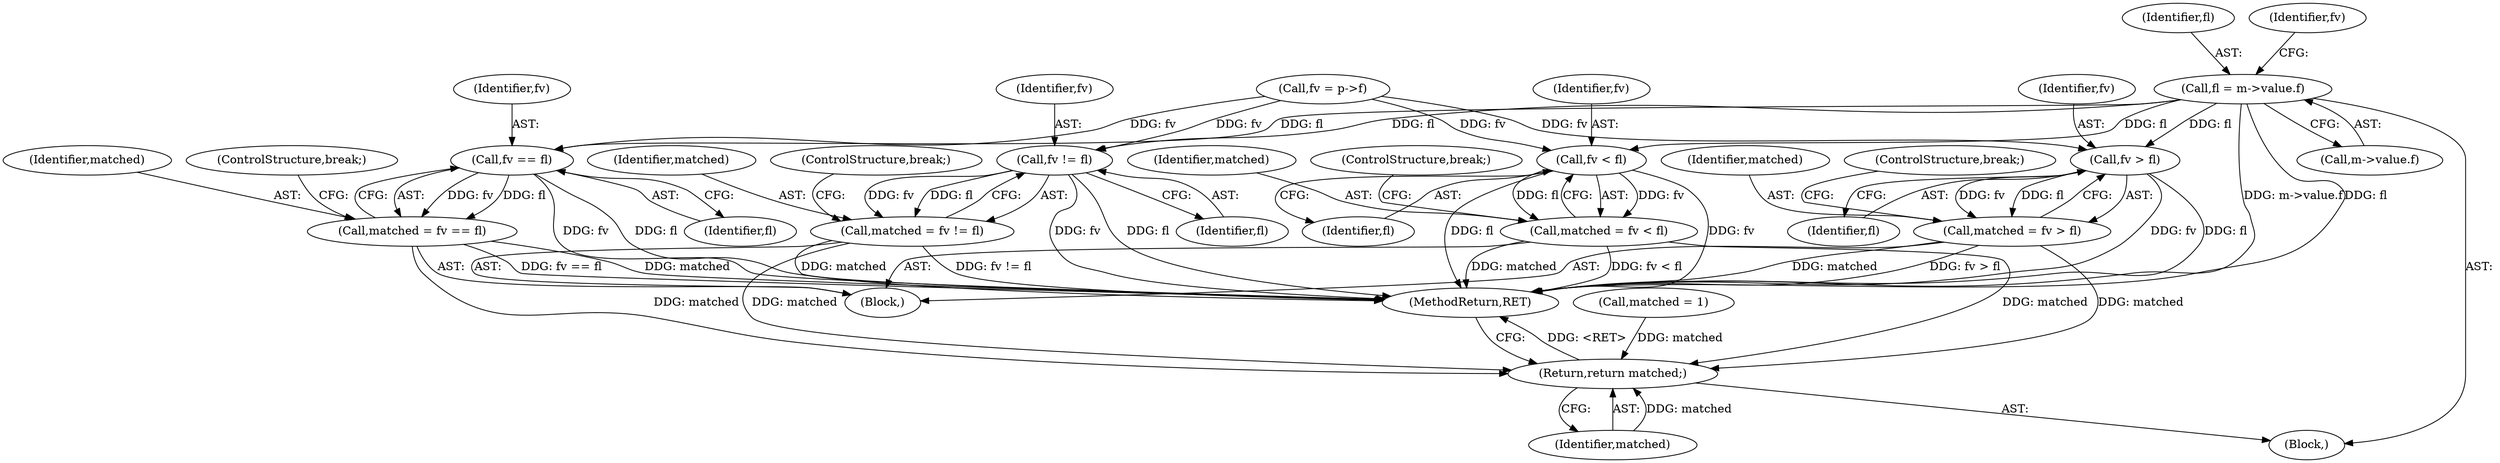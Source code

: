 digraph "0_file_74cafd7de9ec99a14f4480927580e501c8f852c3@pointer" {
"1000188" [label="(Call,fl = m->value.f)"];
"1000213" [label="(Call,fv != fl)"];
"1000211" [label="(Call,matched = fv != fl)"];
"1000248" [label="(Return,return matched;)"];
"1000220" [label="(Call,fv == fl)"];
"1000218" [label="(Call,matched = fv == fl)"];
"1000227" [label="(Call,fv > fl)"];
"1000225" [label="(Call,matched = fv > fl)"];
"1000234" [label="(Call,fv < fl)"];
"1000232" [label="(Call,matched = fv < fl)"];
"1000227" [label="(Call,fv > fl)"];
"1000204" [label="(Block,)"];
"1000190" [label="(Call,m->value.f)"];
"1000226" [label="(Identifier,matched)"];
"1000220" [label="(Call,fv == fl)"];
"1000218" [label="(Call,matched = fv == fl)"];
"1000195" [label="(Call,fv = p->f)"];
"1000212" [label="(Identifier,matched)"];
"1000230" [label="(ControlStructure,break;)"];
"1000219" [label="(Identifier,matched)"];
"1000211" [label="(Call,matched = fv != fl)"];
"1000234" [label="(Call,fv < fl)"];
"1000214" [label="(Identifier,fv)"];
"1000229" [label="(Identifier,fl)"];
"1000248" [label="(Return,return matched;)"];
"1000236" [label="(Identifier,fl)"];
"1000189" [label="(Identifier,fl)"];
"1000249" [label="(Identifier,matched)"];
"1000213" [label="(Call,fv != fl)"];
"1000233" [label="(Identifier,matched)"];
"1000994" [label="(MethodReturn,RET)"];
"1000235" [label="(Identifier,fv)"];
"1000221" [label="(Identifier,fv)"];
"1000215" [label="(Identifier,fl)"];
"1000237" [label="(ControlStructure,break;)"];
"1000206" [label="(Call,matched = 1)"];
"1000196" [label="(Identifier,fv)"];
"1000228" [label="(Identifier,fv)"];
"1000132" [label="(Block,)"];
"1000232" [label="(Call,matched = fv < fl)"];
"1000223" [label="(ControlStructure,break;)"];
"1000225" [label="(Call,matched = fv > fl)"];
"1000188" [label="(Call,fl = m->value.f)"];
"1000216" [label="(ControlStructure,break;)"];
"1000222" [label="(Identifier,fl)"];
"1000188" -> "1000132"  [label="AST: "];
"1000188" -> "1000190"  [label="CFG: "];
"1000189" -> "1000188"  [label="AST: "];
"1000190" -> "1000188"  [label="AST: "];
"1000196" -> "1000188"  [label="CFG: "];
"1000188" -> "1000994"  [label="DDG: m->value.f"];
"1000188" -> "1000994"  [label="DDG: fl"];
"1000188" -> "1000213"  [label="DDG: fl"];
"1000188" -> "1000220"  [label="DDG: fl"];
"1000188" -> "1000227"  [label="DDG: fl"];
"1000188" -> "1000234"  [label="DDG: fl"];
"1000213" -> "1000211"  [label="AST: "];
"1000213" -> "1000215"  [label="CFG: "];
"1000214" -> "1000213"  [label="AST: "];
"1000215" -> "1000213"  [label="AST: "];
"1000211" -> "1000213"  [label="CFG: "];
"1000213" -> "1000994"  [label="DDG: fv"];
"1000213" -> "1000994"  [label="DDG: fl"];
"1000213" -> "1000211"  [label="DDG: fv"];
"1000213" -> "1000211"  [label="DDG: fl"];
"1000195" -> "1000213"  [label="DDG: fv"];
"1000211" -> "1000204"  [label="AST: "];
"1000212" -> "1000211"  [label="AST: "];
"1000216" -> "1000211"  [label="CFG: "];
"1000211" -> "1000994"  [label="DDG: matched"];
"1000211" -> "1000994"  [label="DDG: fv != fl"];
"1000211" -> "1000248"  [label="DDG: matched"];
"1000248" -> "1000132"  [label="AST: "];
"1000248" -> "1000249"  [label="CFG: "];
"1000249" -> "1000248"  [label="AST: "];
"1000994" -> "1000248"  [label="CFG: "];
"1000248" -> "1000994"  [label="DDG: <RET>"];
"1000249" -> "1000248"  [label="DDG: matched"];
"1000232" -> "1000248"  [label="DDG: matched"];
"1000206" -> "1000248"  [label="DDG: matched"];
"1000225" -> "1000248"  [label="DDG: matched"];
"1000218" -> "1000248"  [label="DDG: matched"];
"1000220" -> "1000218"  [label="AST: "];
"1000220" -> "1000222"  [label="CFG: "];
"1000221" -> "1000220"  [label="AST: "];
"1000222" -> "1000220"  [label="AST: "];
"1000218" -> "1000220"  [label="CFG: "];
"1000220" -> "1000994"  [label="DDG: fv"];
"1000220" -> "1000994"  [label="DDG: fl"];
"1000220" -> "1000218"  [label="DDG: fv"];
"1000220" -> "1000218"  [label="DDG: fl"];
"1000195" -> "1000220"  [label="DDG: fv"];
"1000218" -> "1000204"  [label="AST: "];
"1000219" -> "1000218"  [label="AST: "];
"1000223" -> "1000218"  [label="CFG: "];
"1000218" -> "1000994"  [label="DDG: matched"];
"1000218" -> "1000994"  [label="DDG: fv == fl"];
"1000227" -> "1000225"  [label="AST: "];
"1000227" -> "1000229"  [label="CFG: "];
"1000228" -> "1000227"  [label="AST: "];
"1000229" -> "1000227"  [label="AST: "];
"1000225" -> "1000227"  [label="CFG: "];
"1000227" -> "1000994"  [label="DDG: fv"];
"1000227" -> "1000994"  [label="DDG: fl"];
"1000227" -> "1000225"  [label="DDG: fv"];
"1000227" -> "1000225"  [label="DDG: fl"];
"1000195" -> "1000227"  [label="DDG: fv"];
"1000225" -> "1000204"  [label="AST: "];
"1000226" -> "1000225"  [label="AST: "];
"1000230" -> "1000225"  [label="CFG: "];
"1000225" -> "1000994"  [label="DDG: fv > fl"];
"1000225" -> "1000994"  [label="DDG: matched"];
"1000234" -> "1000232"  [label="AST: "];
"1000234" -> "1000236"  [label="CFG: "];
"1000235" -> "1000234"  [label="AST: "];
"1000236" -> "1000234"  [label="AST: "];
"1000232" -> "1000234"  [label="CFG: "];
"1000234" -> "1000994"  [label="DDG: fl"];
"1000234" -> "1000994"  [label="DDG: fv"];
"1000234" -> "1000232"  [label="DDG: fv"];
"1000234" -> "1000232"  [label="DDG: fl"];
"1000195" -> "1000234"  [label="DDG: fv"];
"1000232" -> "1000204"  [label="AST: "];
"1000233" -> "1000232"  [label="AST: "];
"1000237" -> "1000232"  [label="CFG: "];
"1000232" -> "1000994"  [label="DDG: matched"];
"1000232" -> "1000994"  [label="DDG: fv < fl"];
}

